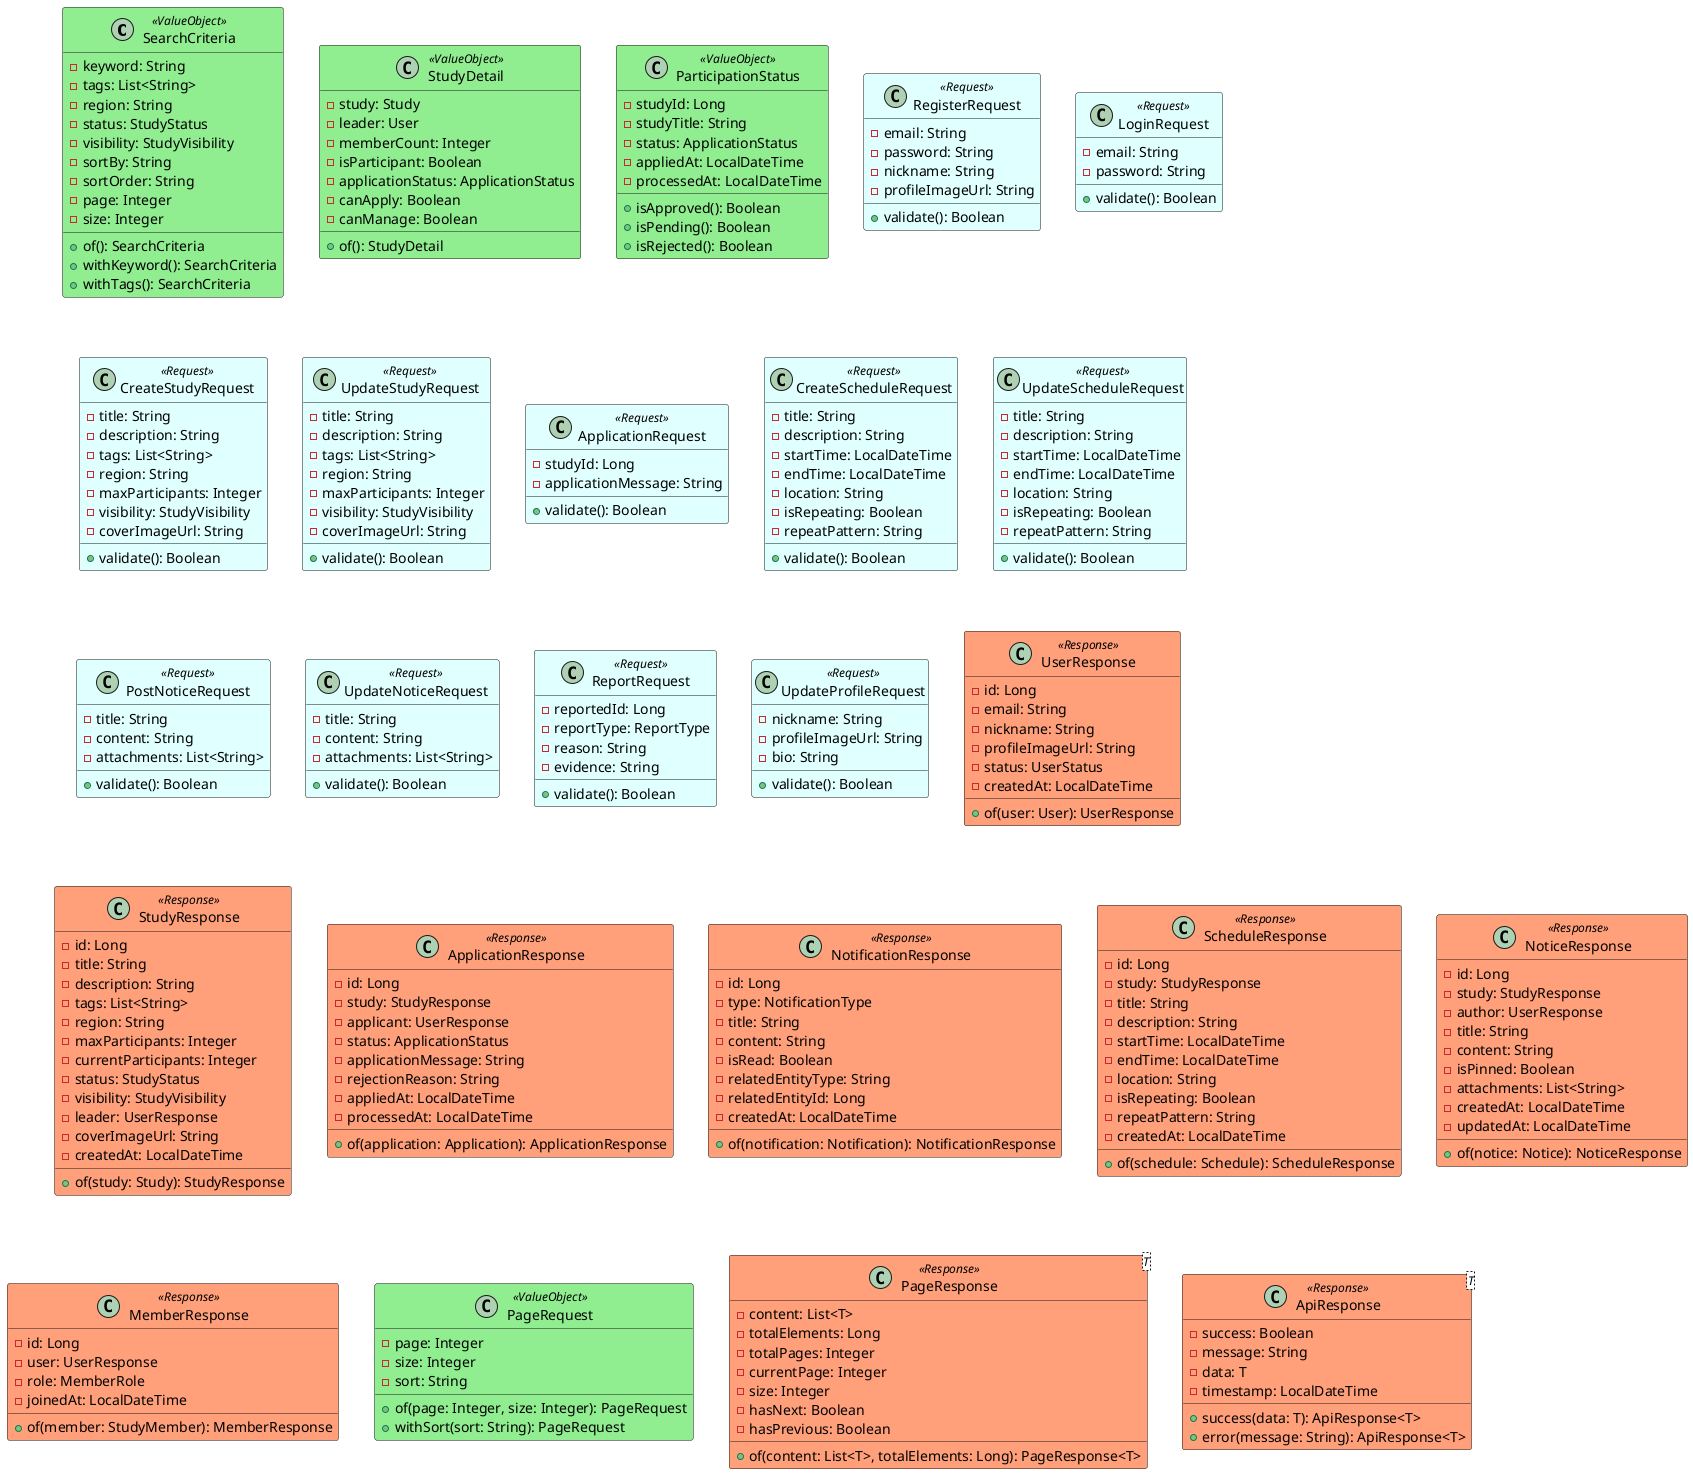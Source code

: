 @startuml
!define VALUE_OBJECT class
!define DTO class
!define REQUEST class
!define RESPONSE class

skinparam class {
    BackgroundColor<<ValueObject>> LightGreen
    BackgroundColor<<DTO>> Pink
    BackgroundColor<<Request>> LightCyan
    BackgroundColor<<Response>> LightSalmon
}

' === 값 객체 (Value Objects) ===
VALUE_OBJECT SearchCriteria <<ValueObject>> {
    -keyword: String
    -tags: List<String>
    -region: String
    -status: StudyStatus
    -visibility: StudyVisibility
    -sortBy: String
    -sortOrder: String
    -page: Integer
    -size: Integer
    +of(): SearchCriteria
    +withKeyword(): SearchCriteria
    +withTags(): SearchCriteria
}

VALUE_OBJECT StudyDetail <<ValueObject>> {
    -study: Study
    -leader: User
    -memberCount: Integer
    -isParticipant: Boolean
    -applicationStatus: ApplicationStatus
    -canApply: Boolean
    -canManage: Boolean
    +of(): StudyDetail
}

VALUE_OBJECT ParticipationStatus <<ValueObject>> {
    -studyId: Long
    -studyTitle: String
    -status: ApplicationStatus
    -appliedAt: LocalDateTime
    -processedAt: LocalDateTime
    +isApproved(): Boolean
    +isPending(): Boolean
    +isRejected(): Boolean
}

' === 요청 DTO ===
REQUEST RegisterRequest <<Request>> {
    -email: String
    -password: String
    -nickname: String
    -profileImageUrl: String
    +validate(): Boolean
}

REQUEST LoginRequest <<Request>> {
    -email: String
    -password: String
    +validate(): Boolean
}

REQUEST CreateStudyRequest <<Request>> {
    -title: String
    -description: String
    -tags: List<String>
    -region: String
    -maxParticipants: Integer
    -visibility: StudyVisibility
    -coverImageUrl: String
    +validate(): Boolean
}

REQUEST UpdateStudyRequest <<Request>> {
    -title: String
    -description: String
    -tags: List<String>
    -region: String
    -maxParticipants: Integer
    -visibility: StudyVisibility
    -coverImageUrl: String
    +validate(): Boolean
}

REQUEST ApplicationRequest <<Request>> {
    -studyId: Long
    -applicationMessage: String
    +validate(): Boolean
}

REQUEST CreateScheduleRequest <<Request>> {
    -title: String
    -description: String
    -startTime: LocalDateTime
    -endTime: LocalDateTime
    -location: String
    -isRepeating: Boolean
    -repeatPattern: String
    +validate(): Boolean
}

REQUEST UpdateScheduleRequest <<Request>> {
    -title: String
    -description: String
    -startTime: LocalDateTime
    -endTime: LocalDateTime
    -location: String
    -isRepeating: Boolean
    -repeatPattern: String
    +validate(): Boolean
}

REQUEST PostNoticeRequest <<Request>> {
    -title: String
    -content: String
    -attachments: List<String>
    +validate(): Boolean
}

REQUEST UpdateNoticeRequest <<Request>> {
    -title: String
    -content: String
    -attachments: List<String>
    +validate(): Boolean
}

REQUEST ReportRequest <<Request>> {
    -reportedId: Long
    -reportType: ReportType
    -reason: String
    -evidence: String
    +validate(): Boolean
}

REQUEST UpdateProfileRequest <<Request>> {
    -nickname: String
    -profileImageUrl: String
    -bio: String
    +validate(): Boolean
}

' === 응답 DTO ===
RESPONSE UserResponse <<Response>> {
    -id: Long
    -email: String
    -nickname: String
    -profileImageUrl: String
    -status: UserStatus
    -createdAt: LocalDateTime
    +of(user: User): UserResponse
}

RESPONSE StudyResponse <<Response>> {
    -id: Long
    -title: String
    -description: String
    -tags: List<String>
    -region: String
    -maxParticipants: Integer
    -currentParticipants: Integer
    -status: StudyStatus
    -visibility: StudyVisibility
    -leader: UserResponse
    -coverImageUrl: String
    -createdAt: LocalDateTime
    +of(study: Study): StudyResponse
}

RESPONSE ApplicationResponse <<Response>> {
    -id: Long
    -study: StudyResponse
    -applicant: UserResponse
    -status: ApplicationStatus
    -applicationMessage: String
    -rejectionReason: String
    -appliedAt: LocalDateTime
    -processedAt: LocalDateTime
    +of(application: Application): ApplicationResponse
}

RESPONSE NotificationResponse <<Response>> {
    -id: Long
    -type: NotificationType
    -title: String
    -content: String
    -isRead: Boolean
    -relatedEntityType: String
    -relatedEntityId: Long
    -createdAt: LocalDateTime
    +of(notification: Notification): NotificationResponse
}

RESPONSE ScheduleResponse <<Response>> {
    -id: Long
    -study: StudyResponse
    -title: String
    -description: String
    -startTime: LocalDateTime
    -endTime: LocalDateTime
    -location: String
    -isRepeating: Boolean
    -repeatPattern: String
    -createdAt: LocalDateTime
    +of(schedule: Schedule): ScheduleResponse
}

RESPONSE NoticeResponse <<Response>> {
    -id: Long
    -study: StudyResponse
    -author: UserResponse
    -title: String
    -content: String
    -isPinned: Boolean
    -attachments: List<String>
    -createdAt: LocalDateTime
    -updatedAt: LocalDateTime
    +of(notice: Notice): NoticeResponse
}

RESPONSE MemberResponse <<Response>> {
    -id: Long
    -user: UserResponse
    -role: MemberRole
    -joinedAt: LocalDateTime
    +of(member: StudyMember): MemberResponse
}

' === 페이징 관련 ===
VALUE_OBJECT PageRequest <<ValueObject>> {
    -page: Integer
    -size: Integer
    -sort: String
    +of(page: Integer, size: Integer): PageRequest
    +withSort(sort: String): PageRequest
}

RESPONSE PageResponse<T> <<Response>> {
    -content: List<T>
    -totalElements: Long
    -totalPages: Integer
    -currentPage: Integer
    -size: Integer
    -hasNext: Boolean
    -hasPrevious: Boolean
    +of(content: List<T>, totalElements: Long): PageResponse<T>
}

' === API 응답 wrapper ===
RESPONSE ApiResponse<T> <<Response>> {
    -success: Boolean
    -message: String
    -data: T
    -timestamp: LocalDateTime
    +success(data: T): ApiResponse<T>
    +error(message: String): ApiResponse<T>
}

@enduml
